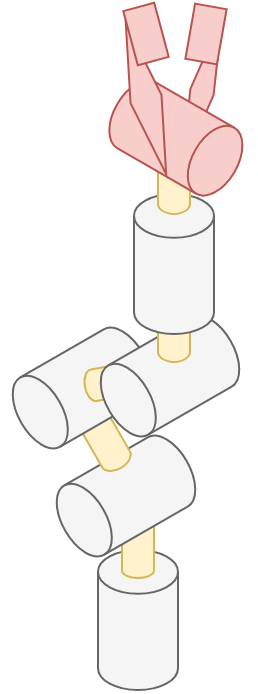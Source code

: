 <mxfile version="20.7.4" type="device"><diagram id="vw8isXY5eGbAqdnh4AWz" name="第 1 页"><mxGraphModel dx="829" dy="1667" grid="1" gridSize="2" guides="1" tooltips="1" connect="1" arrows="1" fold="1" page="1" pageScale="1" pageWidth="827" pageHeight="1169" math="0" shadow="0"><root><mxCell id="0"/><mxCell id="1" parent="0"/><mxCell id="mB-bM5997FvprWbm8CbF-22" value="" style="rhombus;whiteSpace=wrap;html=1;fillColor=#f8cecc;strokeColor=#b85450;rotation=15;" vertex="1" parent="1"><mxGeometry x="330" y="-86" width="12" height="78" as="geometry"/></mxCell><mxCell id="mB-bM5997FvprWbm8CbF-2" value="" style="shape=cylinder3;whiteSpace=wrap;html=1;boundedLbl=1;backgroundOutline=1;size=10.92;fillColor=#f5f5f5;fontColor=#333333;strokeColor=#666666;" vertex="1" parent="1"><mxGeometry x="284" y="182" width="40" height="70" as="geometry"/></mxCell><mxCell id="mB-bM5997FvprWbm8CbF-8" value="" style="shape=cylinder3;whiteSpace=wrap;html=1;boundedLbl=1;backgroundOutline=1;size=3.72;rotation=0;fillColor=#fff2cc;strokeColor=#d6b656;" vertex="1" parent="1"><mxGeometry x="296" y="144" width="16" height="52" as="geometry"/></mxCell><mxCell id="mB-bM5997FvprWbm8CbF-3" value="" style="shape=cylinder3;whiteSpace=wrap;html=1;boundedLbl=1;backgroundOutline=1;size=10.92;rotation=-120;fillColor=#f5f5f5;fontColor=#333333;strokeColor=#666666;" vertex="1" parent="1"><mxGeometry x="278" y="120" width="40" height="70" as="geometry"/></mxCell><mxCell id="mB-bM5997FvprWbm8CbF-7" value="" style="shape=cylinder3;whiteSpace=wrap;html=1;boundedLbl=1;backgroundOutline=1;size=5.081;rotation=-30;fillColor=#fff2cc;strokeColor=#d6b656;" vertex="1" parent="1"><mxGeometry x="272" y="83.07" width="16" height="62" as="geometry"/></mxCell><mxCell id="mB-bM5997FvprWbm8CbF-4" value="" style="shape=cylinder3;whiteSpace=wrap;html=1;boundedLbl=1;backgroundOutline=1;size=10.92;rotation=-120;fillColor=#f5f5f5;fontColor=#333333;strokeColor=#666666;" vertex="1" parent="1"><mxGeometry x="256" y="66" width="40" height="70" as="geometry"/></mxCell><mxCell id="mB-bM5997FvprWbm8CbF-9" value="" style="shape=cylinder3;whiteSpace=wrap;html=1;boundedLbl=1;backgroundOutline=1;size=4.438;rotation=80;fillColor=#fff2cc;strokeColor=#d6b656;" vertex="1" parent="1"><mxGeometry x="300" y="64" width="16" height="62" as="geometry"/></mxCell><mxCell id="mB-bM5997FvprWbm8CbF-5" value="" style="shape=cylinder3;whiteSpace=wrap;html=1;boundedLbl=1;backgroundOutline=1;size=10.92;rotation=-120;fillColor=#f5f5f5;fontColor=#333333;strokeColor=#666666;" vertex="1" parent="1"><mxGeometry x="300" y="60" width="40" height="70" as="geometry"/></mxCell><mxCell id="mB-bM5997FvprWbm8CbF-11" value="" style="shape=cylinder3;whiteSpace=wrap;html=1;boundedLbl=1;backgroundOutline=1;size=5.081;rotation=0;fillColor=#fff2cc;strokeColor=#d6b656;" vertex="1" parent="1"><mxGeometry x="314" y="26.0" width="16" height="62" as="geometry"/></mxCell><mxCell id="mB-bM5997FvprWbm8CbF-10" value="" style="shape=cylinder3;whiteSpace=wrap;html=1;boundedLbl=1;backgroundOutline=1;size=10.92;fillColor=#f5f5f5;fontColor=#333333;strokeColor=#666666;" vertex="1" parent="1"><mxGeometry x="302" y="4" width="40" height="70" as="geometry"/></mxCell><mxCell id="mB-bM5997FvprWbm8CbF-17" value="" style="shape=cylinder3;whiteSpace=wrap;html=1;boundedLbl=1;backgroundOutline=1;size=5.081;rotation=0;fillColor=#fff2cc;strokeColor=#d6b656;" vertex="1" parent="1"><mxGeometry x="314" y="-34" width="16" height="48" as="geometry"/></mxCell><mxCell id="mB-bM5997FvprWbm8CbF-13" value="" style="shape=cylinder3;whiteSpace=wrap;html=1;boundedLbl=1;backgroundOutline=1;size=11.237;fillColor=#f8cecc;strokeColor=#b85450;rotation=120;" vertex="1" parent="1"><mxGeometry x="303.84" y="-57.88" width="38.16" height="67.77" as="geometry"/></mxCell><mxCell id="mB-bM5997FvprWbm8CbF-21" value="" style="rhombus;whiteSpace=wrap;html=1;fillColor=#f8cecc;strokeColor=#b85450;rotation=-15;" vertex="1" parent="1"><mxGeometry x="300" y="-82.52" width="16" height="78" as="geometry"/></mxCell><mxCell id="mB-bM5997FvprWbm8CbF-23" value="" style="rounded=0;whiteSpace=wrap;html=1;strokeColor=#b85450;fillColor=#f8cecc;rotation=-15;" vertex="1" parent="1"><mxGeometry x="300" y="-90" width="16" height="28" as="geometry"/></mxCell><mxCell id="mB-bM5997FvprWbm8CbF-25" value="" style="rounded=0;whiteSpace=wrap;html=1;strokeColor=#b85450;fillColor=#f8cecc;rotation=10;" vertex="1" parent="1"><mxGeometry x="330" y="-90" width="16" height="28" as="geometry"/></mxCell></root></mxGraphModel></diagram></mxfile>